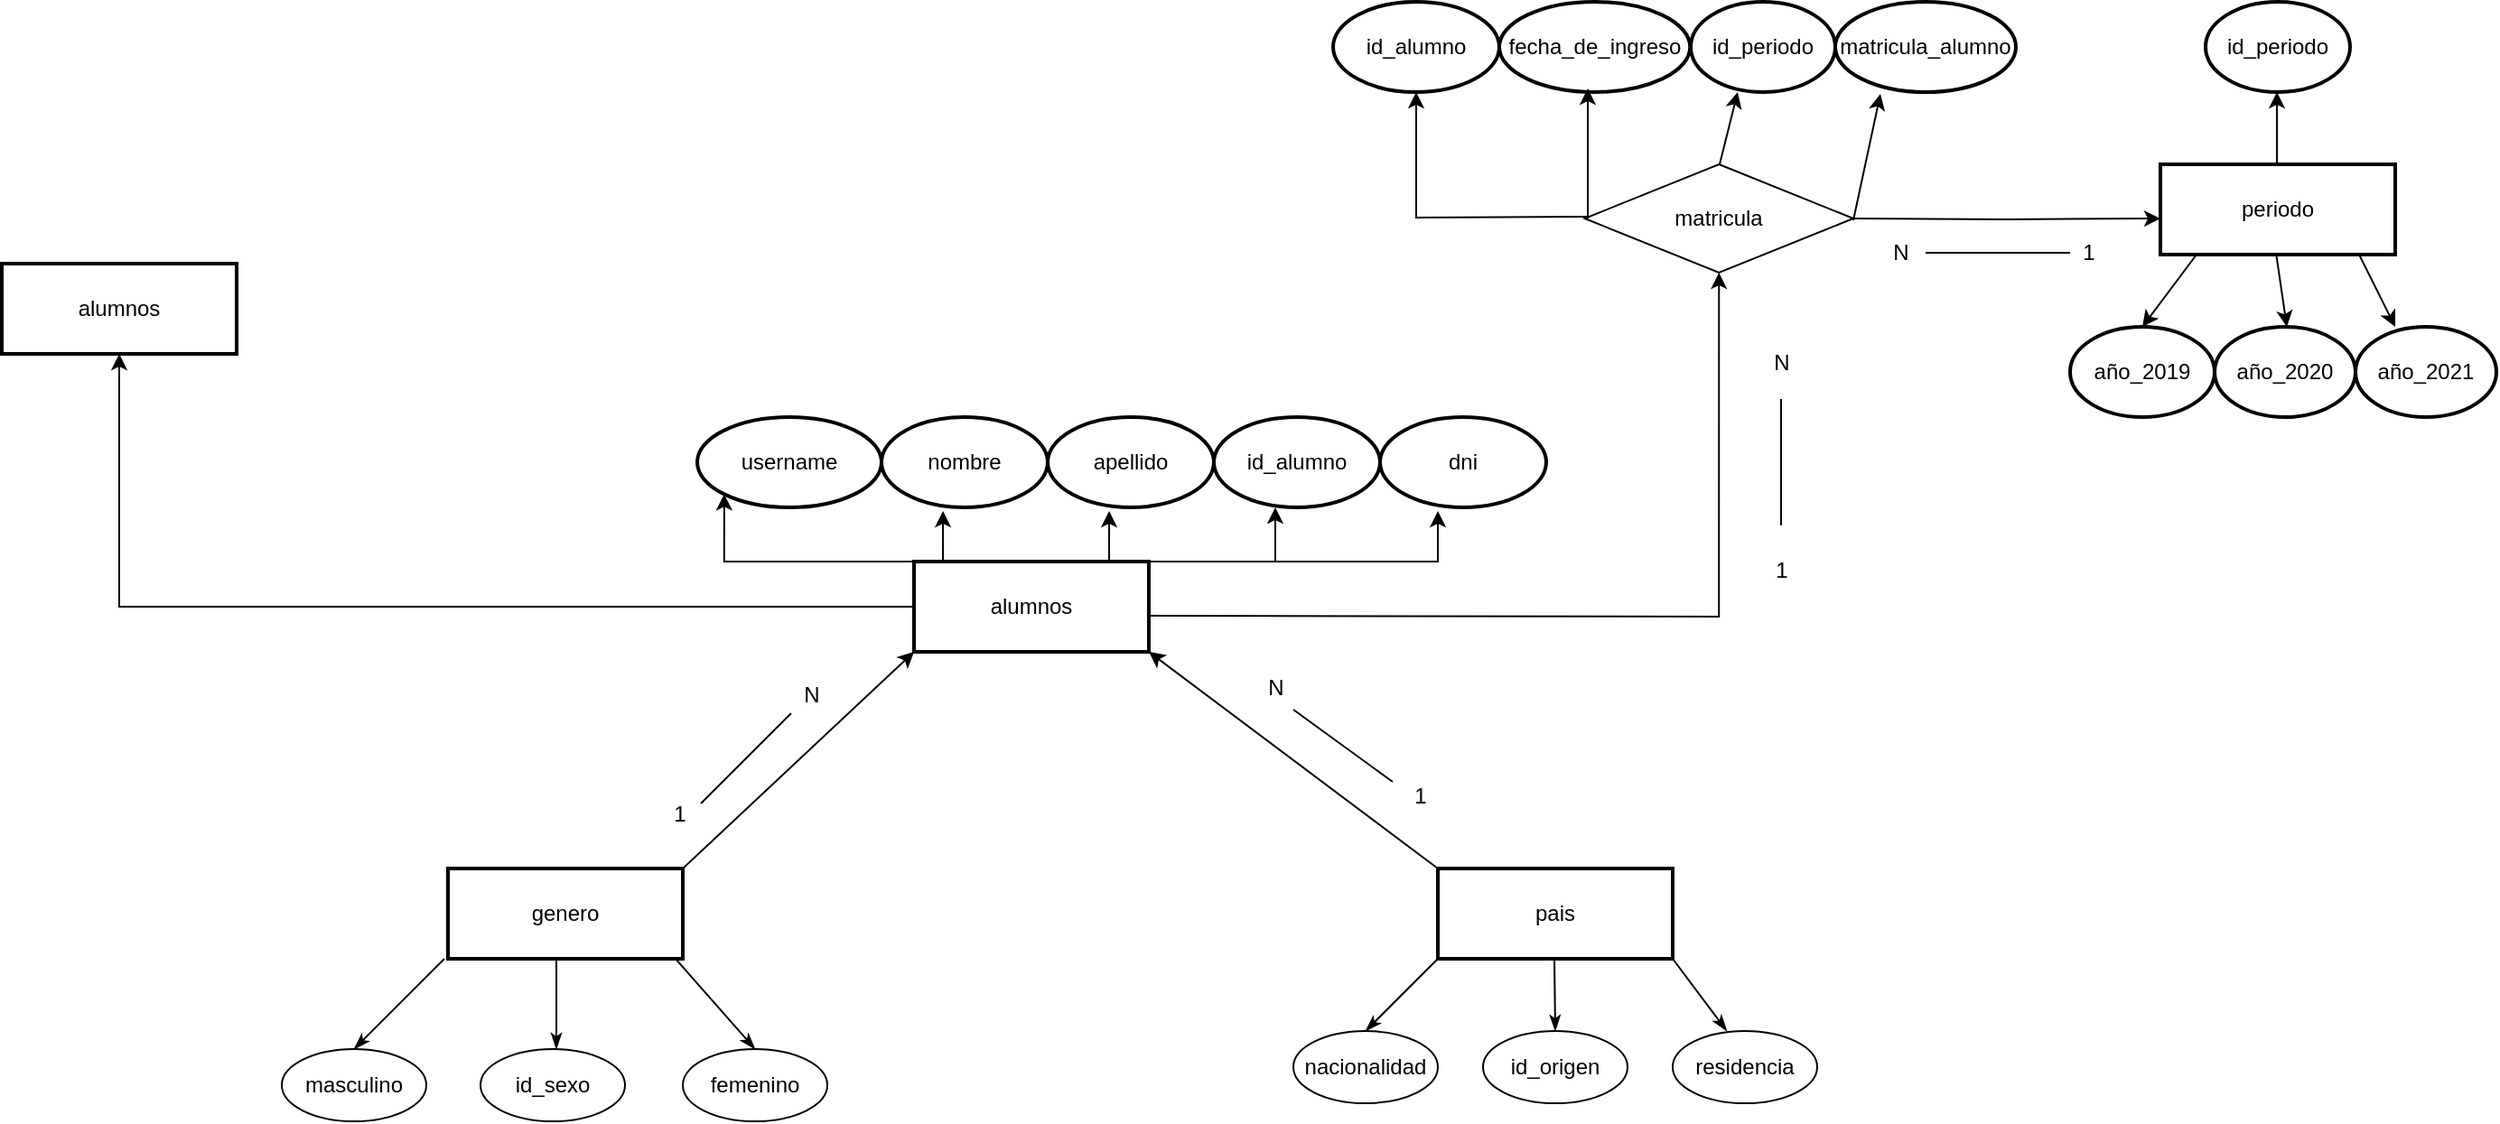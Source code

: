 <mxfile version="20.5.3" type="github">
  <diagram id="R2lEEEUBdFMjLlhIrx00" name="Page-1">
    <mxGraphModel dx="2522" dy="3312" grid="1" gridSize="10" guides="1" tooltips="1" connect="1" arrows="1" fold="1" page="1" pageScale="1" pageWidth="1100" pageHeight="850" background="#ffffff" math="0" shadow="0" extFonts="Permanent Marker^https://fonts.googleapis.com/css?family=Permanent+Marker">
      <root>
        <mxCell id="0" />
        <mxCell id="1" parent="0" />
        <mxCell id="P7RZuyyVcovGChBNpJfx-28" style="edgeStyle=orthogonalEdgeStyle;rounded=0;orthogonalLoop=1;jettySize=auto;html=1;entryX=1;entryY=0.5;entryDx=0;entryDy=0;startArrow=classic;startFill=1;exitX=-0.031;exitY=0.64;exitDx=0;exitDy=0;exitPerimeter=0;endArrow=none;endFill=0;" parent="1" target="rtn4qF55fu9jI-2fw3Xw-27" edge="1">
          <mxGeometry relative="1" as="geometry">
            <mxPoint x="810.0" y="-2220" as="sourcePoint" />
            <mxPoint x="616.03" y="-2260" as="targetPoint" />
            <Array as="points" />
          </mxGeometry>
        </mxCell>
        <mxCell id="P7RZuyyVcovGChBNpJfx-30" style="edgeStyle=orthogonalEdgeStyle;rounded=0;orthogonalLoop=1;jettySize=auto;html=1;exitX=0.5;exitY=0;exitDx=0;exitDy=0;entryX=0.5;entryY=1;entryDx=0;entryDy=0;" parent="1" target="P7RZuyyVcovGChBNpJfx-31" edge="1">
          <mxGeometry relative="1" as="geometry">
            <mxPoint x="493" y="-2221" as="sourcePoint" />
            <mxPoint x="493" y="-2261" as="targetPoint" />
          </mxGeometry>
        </mxCell>
        <mxCell id="P7RZuyyVcovGChBNpJfx-31" value="id_alumno" style="ellipse;whiteSpace=wrap;html=1;strokeWidth=2;" parent="1" vertex="1">
          <mxGeometry x="352" y="-2340" width="92" height="50" as="geometry" />
        </mxCell>
        <mxCell id="P7RZuyyVcovGChBNpJfx-40" style="edgeStyle=orthogonalEdgeStyle;rounded=0;orthogonalLoop=1;jettySize=auto;html=1;exitX=0;exitY=0;exitDx=0;exitDy=0;entryX=0;entryY=1;entryDx=0;entryDy=0;" parent="1" source="P7RZuyyVcovGChBNpJfx-33" target="P7RZuyyVcovGChBNpJfx-34" edge="1">
          <mxGeometry relative="1" as="geometry">
            <mxPoint x="10" y="-2050" as="targetPoint" />
            <Array as="points">
              <mxPoint x="15" y="-2030" />
            </Array>
          </mxGeometry>
        </mxCell>
        <mxCell id="P7RZuyyVcovGChBNpJfx-43" style="edgeStyle=orthogonalEdgeStyle;rounded=0;orthogonalLoop=1;jettySize=auto;html=1;exitX=0.25;exitY=0;exitDx=0;exitDy=0;entryX=0.37;entryY=1.04;entryDx=0;entryDy=0;entryPerimeter=0;" parent="1" source="P7RZuyyVcovGChBNpJfx-33" target="P7RZuyyVcovGChBNpJfx-39" edge="1">
          <mxGeometry relative="1" as="geometry" />
        </mxCell>
        <mxCell id="P7RZuyyVcovGChBNpJfx-49" style="edgeStyle=orthogonalEdgeStyle;rounded=0;orthogonalLoop=1;jettySize=auto;html=1;exitX=1;exitY=0;exitDx=0;exitDy=0;" parent="1" source="P7RZuyyVcovGChBNpJfx-33" edge="1">
          <mxGeometry relative="1" as="geometry">
            <mxPoint x="320" y="-2060" as="targetPoint" />
            <Array as="points">
              <mxPoint x="320" y="-2030" />
            </Array>
          </mxGeometry>
        </mxCell>
        <mxCell id="P7RZuyyVcovGChBNpJfx-56" style="edgeStyle=orthogonalEdgeStyle;rounded=0;orthogonalLoop=1;jettySize=auto;html=1;exitX=1;exitY=0;exitDx=0;exitDy=0;entryX=0.348;entryY=1.04;entryDx=0;entryDy=0;entryPerimeter=0;" parent="1" source="P7RZuyyVcovGChBNpJfx-33" target="P7RZuyyVcovGChBNpJfx-57" edge="1">
          <mxGeometry relative="1" as="geometry">
            <mxPoint x="410" y="-2045" as="targetPoint" />
            <Array as="points">
              <mxPoint x="410" y="-2030" />
            </Array>
          </mxGeometry>
        </mxCell>
        <mxCell id="a0SRRGbEDtVltzsN9R0g-11" style="edgeStyle=orthogonalEdgeStyle;rounded=0;orthogonalLoop=1;jettySize=auto;html=1;exitX=1;exitY=0.5;exitDx=0;exitDy=0;entryX=0.5;entryY=1;entryDx=0;entryDy=0;" parent="1" target="rtn4qF55fu9jI-2fw3Xw-27" edge="1">
          <mxGeometry relative="1" as="geometry">
            <mxPoint x="250" y="-2000" as="sourcePoint" />
            <mxPoint x="565.625" y="-2185" as="targetPoint" />
          </mxGeometry>
        </mxCell>
        <mxCell id="No7zWXWMWcnc-TDsIeM8-2" style="edgeStyle=orthogonalEdgeStyle;rounded=0;orthogonalLoop=1;jettySize=auto;html=1;" edge="1" parent="1" source="P7RZuyyVcovGChBNpJfx-33" target="No7zWXWMWcnc-TDsIeM8-1">
          <mxGeometry relative="1" as="geometry" />
        </mxCell>
        <mxCell id="P7RZuyyVcovGChBNpJfx-33" value="alumnos" style="rounded=0;whiteSpace=wrap;html=1;strokeWidth=2;" parent="1" vertex="1">
          <mxGeometry x="120" y="-2030" width="130" height="50" as="geometry" />
        </mxCell>
        <mxCell id="P7RZuyyVcovGChBNpJfx-34" value="username" style="ellipse;whiteSpace=wrap;html=1;strokeWidth=2;" parent="1" vertex="1">
          <mxGeometry y="-2110" width="102" height="50" as="geometry" />
        </mxCell>
        <mxCell id="P7RZuyyVcovGChBNpJfx-39" value="nombre" style="ellipse;whiteSpace=wrap;html=1;strokeWidth=2;" parent="1" vertex="1">
          <mxGeometry x="102" y="-2110" width="92" height="50" as="geometry" />
        </mxCell>
        <mxCell id="P7RZuyyVcovGChBNpJfx-46" style="edgeStyle=orthogonalEdgeStyle;rounded=0;orthogonalLoop=1;jettySize=auto;html=1;exitX=0.25;exitY=0;exitDx=0;exitDy=0;entryX=0.37;entryY=1.04;entryDx=0;entryDy=0;entryPerimeter=0;" parent="1" target="P7RZuyyVcovGChBNpJfx-47" edge="1">
          <mxGeometry relative="1" as="geometry">
            <mxPoint x="244.5" y="-2030" as="sourcePoint" />
          </mxGeometry>
        </mxCell>
        <mxCell id="P7RZuyyVcovGChBNpJfx-47" value="apellido" style="ellipse;whiteSpace=wrap;html=1;strokeWidth=2;" parent="1" vertex="1">
          <mxGeometry x="194" y="-2110" width="92" height="50" as="geometry" />
        </mxCell>
        <mxCell id="P7RZuyyVcovGChBNpJfx-51" value="id_alumno" style="ellipse;whiteSpace=wrap;html=1;strokeWidth=2;" parent="1" vertex="1">
          <mxGeometry x="286" y="-2110" width="92" height="50" as="geometry" />
        </mxCell>
        <mxCell id="P7RZuyyVcovGChBNpJfx-57" value="dni" style="ellipse;whiteSpace=wrap;html=1;strokeWidth=2;" parent="1" vertex="1">
          <mxGeometry x="378" y="-2110" width="92" height="50" as="geometry" />
        </mxCell>
        <mxCell id="P7RZuyyVcovGChBNpJfx-62" value="matricula_alumno" style="ellipse;whiteSpace=wrap;html=1;strokeWidth=2;" parent="1" vertex="1">
          <mxGeometry x="630" y="-2340" width="100" height="50" as="geometry" />
        </mxCell>
        <mxCell id="rtn4qF55fu9jI-2fw3Xw-1" value="pais" style="rounded=0;whiteSpace=wrap;html=1;strokeWidth=2;" parent="1" vertex="1">
          <mxGeometry x="410" y="-1860" width="130" height="50" as="geometry" />
        </mxCell>
        <mxCell id="rtn4qF55fu9jI-2fw3Xw-3" value="genero" style="rounded=0;whiteSpace=wrap;html=1;strokeWidth=2;" parent="1" vertex="1">
          <mxGeometry x="-138" y="-1860" width="130" height="50" as="geometry" />
        </mxCell>
        <mxCell id="rtn4qF55fu9jI-2fw3Xw-7" value="" style="endArrow=none;html=1;rounded=0;startArrow=classicThin;startFill=1;" parent="1" edge="1">
          <mxGeometry width="50" height="50" relative="1" as="geometry">
            <mxPoint x="-190" y="-1760" as="sourcePoint" />
            <mxPoint x="-140" y="-1810" as="targetPoint" />
          </mxGeometry>
        </mxCell>
        <mxCell id="rtn4qF55fu9jI-2fw3Xw-8" value="masculino" style="ellipse;whiteSpace=wrap;html=1;" parent="1" vertex="1">
          <mxGeometry x="-230" y="-1760" width="80" height="40" as="geometry" />
        </mxCell>
        <mxCell id="rtn4qF55fu9jI-2fw3Xw-9" value="femenino" style="ellipse;whiteSpace=wrap;html=1;" parent="1" vertex="1">
          <mxGeometry x="-8" y="-1760" width="80" height="40" as="geometry" />
        </mxCell>
        <mxCell id="rtn4qF55fu9jI-2fw3Xw-10" value="" style="endArrow=none;html=1;rounded=0;startArrow=classicThin;startFill=1;exitX=0.5;exitY=0;exitDx=0;exitDy=0;" parent="1" source="rtn4qF55fu9jI-2fw3Xw-9" edge="1">
          <mxGeometry width="50" height="50" relative="1" as="geometry">
            <mxPoint x="42" y="-1764" as="sourcePoint" />
            <mxPoint x="-12" y="-1810" as="targetPoint" />
          </mxGeometry>
        </mxCell>
        <mxCell id="rtn4qF55fu9jI-2fw3Xw-14" value="" style="endArrow=none;html=1;rounded=0;startArrow=classicThin;startFill=1;" parent="1" edge="1">
          <mxGeometry width="50" height="50" relative="1" as="geometry">
            <mxPoint x="-78" y="-1760" as="sourcePoint" />
            <mxPoint x="-78" y="-1810" as="targetPoint" />
          </mxGeometry>
        </mxCell>
        <mxCell id="rtn4qF55fu9jI-2fw3Xw-15" value="id_sexo" style="ellipse;whiteSpace=wrap;html=1;" parent="1" vertex="1">
          <mxGeometry x="-120" y="-1760" width="80" height="40" as="geometry" />
        </mxCell>
        <mxCell id="rtn4qF55fu9jI-2fw3Xw-16" value="" style="endArrow=none;html=1;rounded=0;startArrow=classicThin;startFill=1;" parent="1" edge="1">
          <mxGeometry width="50" height="50" relative="1" as="geometry">
            <mxPoint x="475" y="-1770" as="sourcePoint" />
            <mxPoint x="474.5" y="-1810" as="targetPoint" />
          </mxGeometry>
        </mxCell>
        <mxCell id="rtn4qF55fu9jI-2fw3Xw-18" value="id_origen" style="ellipse;whiteSpace=wrap;html=1;" parent="1" vertex="1">
          <mxGeometry x="435" y="-1770" width="80" height="40" as="geometry" />
        </mxCell>
        <mxCell id="rtn4qF55fu9jI-2fw3Xw-19" value="" style="endArrow=none;html=1;rounded=0;startArrow=classicThin;startFill=1;" parent="1" edge="1">
          <mxGeometry width="50" height="50" relative="1" as="geometry">
            <mxPoint x="370" y="-1770" as="sourcePoint" />
            <mxPoint x="410" y="-1810" as="targetPoint" />
          </mxGeometry>
        </mxCell>
        <mxCell id="rtn4qF55fu9jI-2fw3Xw-20" value="nacionalidad" style="ellipse;whiteSpace=wrap;html=1;" parent="1" vertex="1">
          <mxGeometry x="330" y="-1770" width="80" height="40" as="geometry" />
        </mxCell>
        <mxCell id="rtn4qF55fu9jI-2fw3Xw-21" value="" style="endArrow=none;html=1;rounded=0;startArrow=classicThin;startFill=1;" parent="1" edge="1">
          <mxGeometry width="50" height="50" relative="1" as="geometry">
            <mxPoint x="570" y="-1770" as="sourcePoint" />
            <mxPoint x="540" y="-1810" as="targetPoint" />
          </mxGeometry>
        </mxCell>
        <mxCell id="rtn4qF55fu9jI-2fw3Xw-22" value="residencia" style="ellipse;whiteSpace=wrap;html=1;" parent="1" vertex="1">
          <mxGeometry x="540" y="-1770" width="80" height="40" as="geometry" />
        </mxCell>
        <mxCell id="rtn4qF55fu9jI-2fw3Xw-26" value="fecha_de_ingreso" style="ellipse;whiteSpace=wrap;html=1;strokeWidth=2;" parent="1" vertex="1">
          <mxGeometry x="444" y="-2340" width="105.63" height="50" as="geometry" />
        </mxCell>
        <mxCell id="rtn4qF55fu9jI-2fw3Xw-27" value="matricula" style="rhombus;whiteSpace=wrap;html=1;" parent="1" vertex="1">
          <mxGeometry x="491.25" y="-2250" width="148.75" height="60" as="geometry" />
        </mxCell>
        <mxCell id="a0SRRGbEDtVltzsN9R0g-1" value="" style="endArrow=classic;html=1;rounded=0;entryX=0;entryY=1;entryDx=0;entryDy=0;exitX=1;exitY=0;exitDx=0;exitDy=0;" parent="1" source="rtn4qF55fu9jI-2fw3Xw-3" target="P7RZuyyVcovGChBNpJfx-33" edge="1">
          <mxGeometry width="50" height="50" relative="1" as="geometry">
            <mxPoint x="20" y="-1860" as="sourcePoint" />
            <mxPoint x="70" y="-1910" as="targetPoint" />
          </mxGeometry>
        </mxCell>
        <mxCell id="a0SRRGbEDtVltzsN9R0g-2" value="" style="endArrow=classic;html=1;rounded=0;entryX=1;entryY=1;entryDx=0;entryDy=0;" parent="1" target="P7RZuyyVcovGChBNpJfx-33" edge="1">
          <mxGeometry width="50" height="50" relative="1" as="geometry">
            <mxPoint x="410" y="-1860" as="sourcePoint" />
            <mxPoint x="510" y="-1980" as="targetPoint" />
          </mxGeometry>
        </mxCell>
        <mxCell id="a0SRRGbEDtVltzsN9R0g-4" value="" style="endArrow=none;html=1;rounded=0;" parent="1" edge="1">
          <mxGeometry width="50" height="50" relative="1" as="geometry">
            <mxPoint x="2" y="-1896" as="sourcePoint" />
            <mxPoint x="52" y="-1946" as="targetPoint" />
          </mxGeometry>
        </mxCell>
        <mxCell id="a0SRRGbEDtVltzsN9R0g-6" value="" style="endArrow=none;html=1;rounded=0;" parent="1" edge="1">
          <mxGeometry width="50" height="50" relative="1" as="geometry">
            <mxPoint x="330" y="-1948" as="sourcePoint" />
            <mxPoint x="385" y="-1908" as="targetPoint" />
          </mxGeometry>
        </mxCell>
        <mxCell id="a0SRRGbEDtVltzsN9R0g-7" value="1" style="text;html=1;align=center;verticalAlign=middle;resizable=0;points=[];autosize=1;strokeColor=none;fillColor=none;" parent="1" vertex="1">
          <mxGeometry x="-25" y="-1905" width="30" height="30" as="geometry" />
        </mxCell>
        <mxCell id="a0SRRGbEDtVltzsN9R0g-8" value="N" style="text;html=1;align=center;verticalAlign=middle;resizable=0;points=[];autosize=1;strokeColor=none;fillColor=none;" parent="1" vertex="1">
          <mxGeometry x="48" y="-1971" width="30" height="30" as="geometry" />
        </mxCell>
        <mxCell id="a0SRRGbEDtVltzsN9R0g-9" value="1" style="text;html=1;align=center;verticalAlign=middle;resizable=0;points=[];autosize=1;strokeColor=none;fillColor=none;" parent="1" vertex="1">
          <mxGeometry x="385" y="-1915" width="30" height="30" as="geometry" />
        </mxCell>
        <mxCell id="a0SRRGbEDtVltzsN9R0g-10" value="N" style="text;html=1;align=center;verticalAlign=middle;resizable=0;points=[];autosize=1;strokeColor=none;fillColor=none;" parent="1" vertex="1">
          <mxGeometry x="305" y="-1975" width="30" height="30" as="geometry" />
        </mxCell>
        <mxCell id="a0SRRGbEDtVltzsN9R0g-12" value="" style="endArrow=none;html=1;rounded=0;" parent="1" edge="1">
          <mxGeometry width="50" height="50" relative="1" as="geometry">
            <mxPoint x="600" y="-2050" as="sourcePoint" />
            <mxPoint x="600" y="-2120" as="targetPoint" />
          </mxGeometry>
        </mxCell>
        <mxCell id="a0SRRGbEDtVltzsN9R0g-13" value="N" style="text;html=1;align=center;verticalAlign=middle;resizable=0;points=[];autosize=1;strokeColor=none;fillColor=none;" parent="1" vertex="1">
          <mxGeometry x="585" y="-2155" width="30" height="30" as="geometry" />
        </mxCell>
        <mxCell id="a0SRRGbEDtVltzsN9R0g-14" value="1" style="text;html=1;align=center;verticalAlign=middle;resizable=0;points=[];autosize=1;strokeColor=none;fillColor=none;" parent="1" vertex="1">
          <mxGeometry x="585" y="-2040" width="30" height="30" as="geometry" />
        </mxCell>
        <mxCell id="qSFf1d8sSwgzxAx7nHoN-1" value="periodo" style="rounded=0;whiteSpace=wrap;html=1;strokeWidth=2;" parent="1" vertex="1">
          <mxGeometry x="810" y="-2250" width="130" height="50" as="geometry" />
        </mxCell>
        <mxCell id="qSFf1d8sSwgzxAx7nHoN-7" value="" style="endArrow=classic;html=1;rounded=0;entryX=0.5;entryY=0;entryDx=0;entryDy=0;" parent="1" target="qSFf1d8sSwgzxAx7nHoN-9" edge="1">
          <mxGeometry width="50" height="50" relative="1" as="geometry">
            <mxPoint x="830" y="-2200" as="sourcePoint" />
            <mxPoint x="820" y="-2160" as="targetPoint" />
          </mxGeometry>
        </mxCell>
        <mxCell id="qSFf1d8sSwgzxAx7nHoN-9" value="año_2019" style="ellipse;whiteSpace=wrap;html=1;strokeWidth=2;" parent="1" vertex="1">
          <mxGeometry x="760" y="-2160" width="80" height="50" as="geometry" />
        </mxCell>
        <mxCell id="qSFf1d8sSwgzxAx7nHoN-10" value="" style="endArrow=classic;html=1;rounded=0;" parent="1" edge="1">
          <mxGeometry width="50" height="50" relative="1" as="geometry">
            <mxPoint x="874" y="-2201" as="sourcePoint" />
            <mxPoint x="880" y="-2160" as="targetPoint" />
          </mxGeometry>
        </mxCell>
        <mxCell id="qSFf1d8sSwgzxAx7nHoN-11" value="año_2020" style="ellipse;whiteSpace=wrap;html=1;strokeWidth=2;" parent="1" vertex="1">
          <mxGeometry x="840" y="-2160" width="78" height="50" as="geometry" />
        </mxCell>
        <mxCell id="qSFf1d8sSwgzxAx7nHoN-12" value="" style="endArrow=classic;html=1;rounded=0;" parent="1" edge="1">
          <mxGeometry width="50" height="50" relative="1" as="geometry">
            <mxPoint x="920" y="-2200" as="sourcePoint" />
            <mxPoint x="940" y="-2160" as="targetPoint" />
          </mxGeometry>
        </mxCell>
        <mxCell id="qSFf1d8sSwgzxAx7nHoN-13" value="año_2021" style="ellipse;whiteSpace=wrap;html=1;strokeWidth=2;" parent="1" vertex="1">
          <mxGeometry x="918" y="-2160" width="78" height="50" as="geometry" />
        </mxCell>
        <mxCell id="qSFf1d8sSwgzxAx7nHoN-17" value="" style="endArrow=classic;html=1;rounded=0;endFill=1;" parent="1" edge="1">
          <mxGeometry width="50" height="50" relative="1" as="geometry">
            <mxPoint x="874.5" y="-2250" as="sourcePoint" />
            <mxPoint x="874.5" y="-2290" as="targetPoint" />
          </mxGeometry>
        </mxCell>
        <mxCell id="qSFf1d8sSwgzxAx7nHoN-18" value="id_periodo" style="ellipse;whiteSpace=wrap;html=1;strokeWidth=2;" parent="1" vertex="1">
          <mxGeometry x="835" y="-2340" width="80" height="50" as="geometry" />
        </mxCell>
        <mxCell id="qSFf1d8sSwgzxAx7nHoN-20" value="" style="endArrow=none;html=1;rounded=0;" parent="1" edge="1">
          <mxGeometry width="50" height="50" relative="1" as="geometry">
            <mxPoint x="680" y="-2201" as="sourcePoint" />
            <mxPoint x="760" y="-2201" as="targetPoint" />
          </mxGeometry>
        </mxCell>
        <mxCell id="qSFf1d8sSwgzxAx7nHoN-21" value="1" style="text;html=1;align=center;verticalAlign=middle;resizable=0;points=[];autosize=1;strokeColor=none;fillColor=none;" parent="1" vertex="1">
          <mxGeometry x="755" y="-2216" width="30" height="30" as="geometry" />
        </mxCell>
        <mxCell id="qSFf1d8sSwgzxAx7nHoN-22" value="N" style="text;html=1;align=center;verticalAlign=middle;resizable=0;points=[];autosize=1;strokeColor=none;fillColor=none;" parent="1" vertex="1">
          <mxGeometry x="650.63" y="-2216" width="30" height="30" as="geometry" />
        </mxCell>
        <mxCell id="qSFf1d8sSwgzxAx7nHoN-25" value="id_periodo" style="ellipse;whiteSpace=wrap;html=1;strokeWidth=2;" parent="1" vertex="1">
          <mxGeometry x="550" y="-2340" width="80" height="50" as="geometry" />
        </mxCell>
        <mxCell id="qSFf1d8sSwgzxAx7nHoN-33" value="" style="endArrow=classic;html=1;rounded=0;endFill=1;exitX=0.052;exitY=0.583;exitDx=0;exitDy=0;exitPerimeter=0;" parent="1" edge="1">
          <mxGeometry width="50" height="50" relative="1" as="geometry">
            <mxPoint x="492.985" y="-2220.02" as="sourcePoint" />
            <mxPoint x="493" y="-2292" as="targetPoint" />
          </mxGeometry>
        </mxCell>
        <mxCell id="qSFf1d8sSwgzxAx7nHoN-34" value="" style="endArrow=classic;html=1;rounded=0;endFill=1;entryX=0.325;entryY=1;entryDx=0;entryDy=0;entryPerimeter=0;" parent="1" target="qSFf1d8sSwgzxAx7nHoN-25" edge="1">
          <mxGeometry width="50" height="50" relative="1" as="geometry">
            <mxPoint x="566" y="-2250" as="sourcePoint" />
            <mxPoint x="566.04" y="-2290" as="targetPoint" />
          </mxGeometry>
        </mxCell>
        <mxCell id="qSFf1d8sSwgzxAx7nHoN-36" value="" style="endArrow=classic;html=1;rounded=0;endFill=1;exitX=0.052;exitY=0.583;exitDx=0;exitDy=0;exitPerimeter=0;entryX=0.25;entryY=1.02;entryDx=0;entryDy=0;entryPerimeter=0;" parent="1" target="P7RZuyyVcovGChBNpJfx-62" edge="1">
          <mxGeometry width="50" height="50" relative="1" as="geometry">
            <mxPoint x="639.995" y="-2219.02" as="sourcePoint" />
            <mxPoint x="640.01" y="-2291" as="targetPoint" />
          </mxGeometry>
        </mxCell>
        <mxCell id="No7zWXWMWcnc-TDsIeM8-1" value="alumnos" style="rounded=0;whiteSpace=wrap;html=1;strokeWidth=2;" vertex="1" parent="1">
          <mxGeometry x="-385" y="-2195" width="130" height="50" as="geometry" />
        </mxCell>
      </root>
    </mxGraphModel>
  </diagram>
</mxfile>

